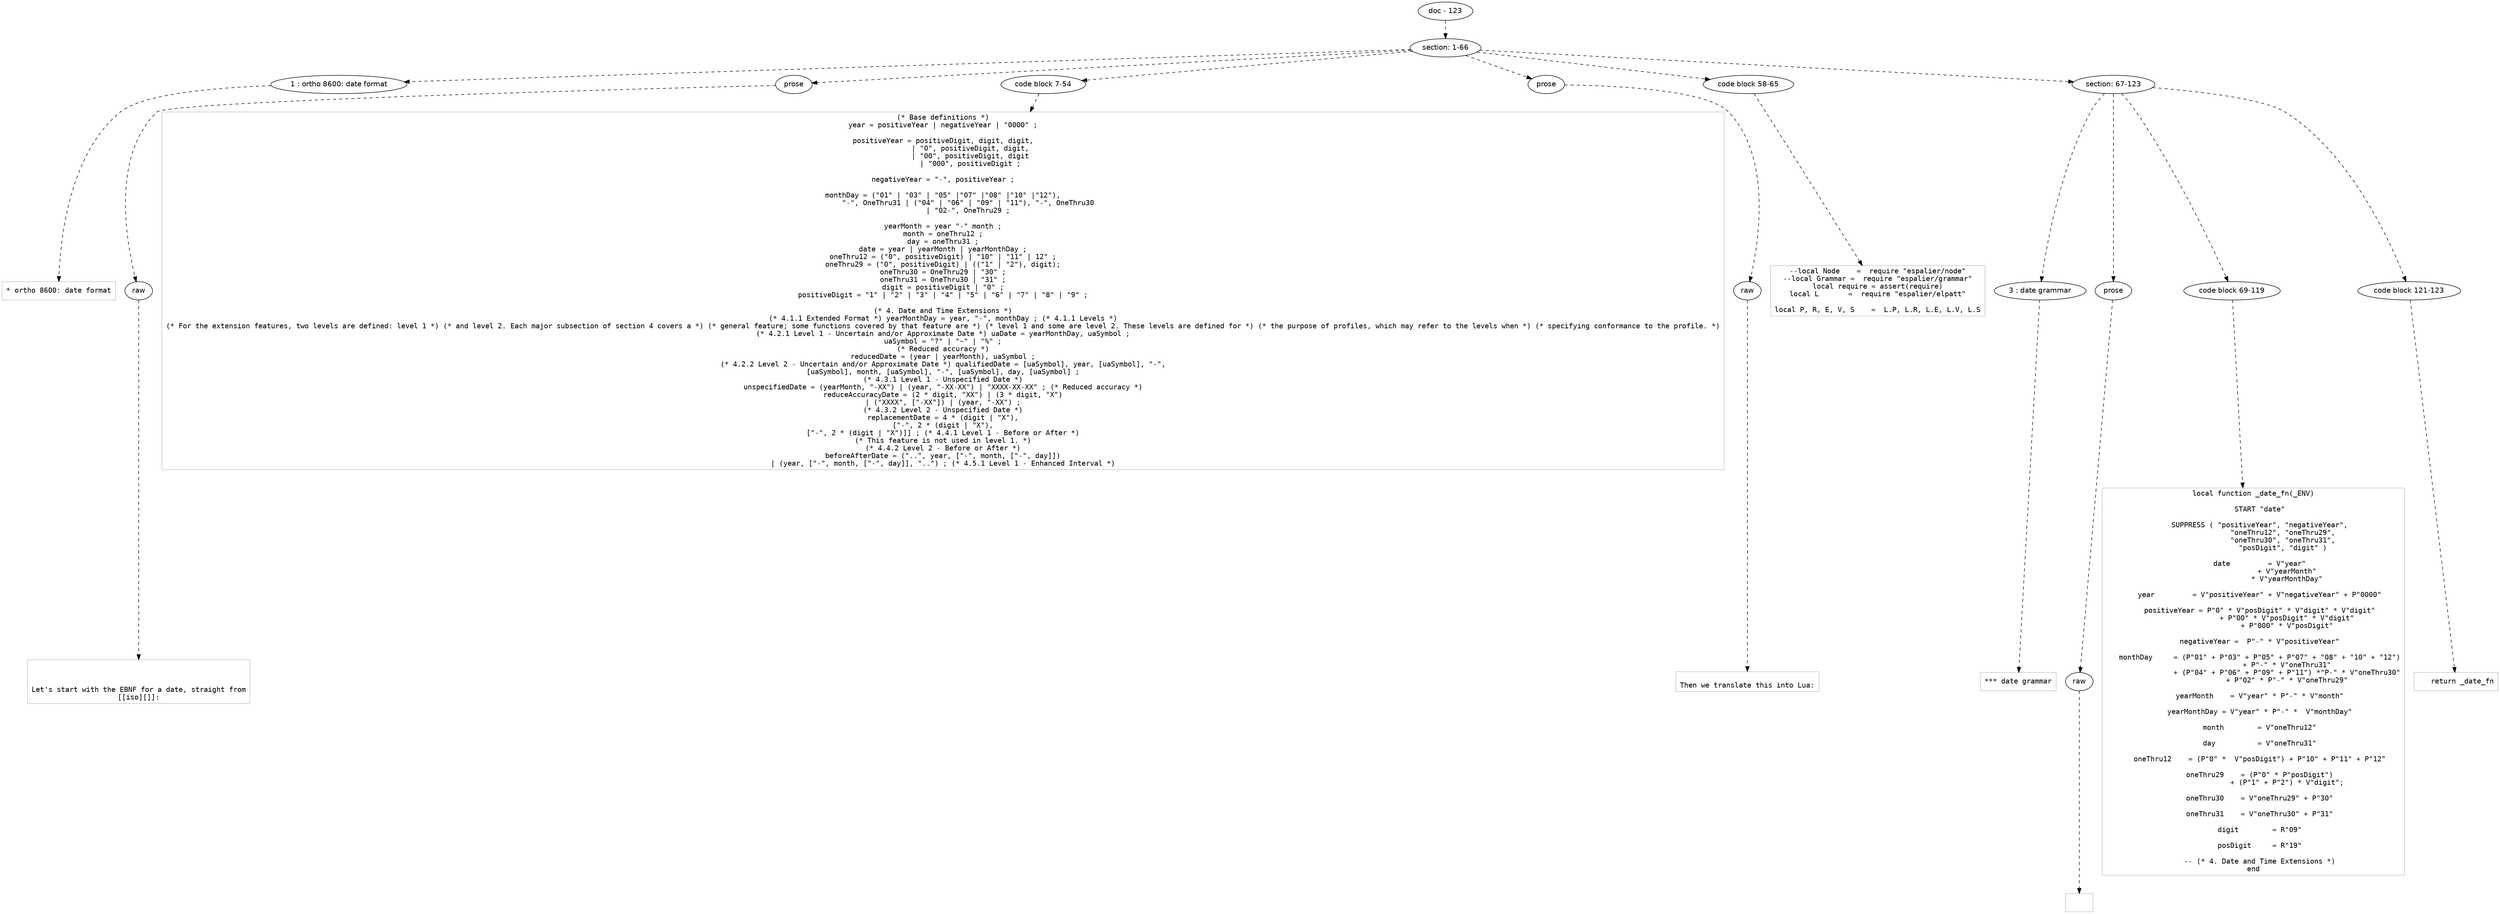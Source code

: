 digraph lpegNode {

node [fontname=Helvetica]
edge [style=dashed]

doc_0 [label="doc - 123"]


doc_0 -> { section_1}
{rank=same; section_1}

section_1 [label="section: 1-66"]


// END RANK doc_0

section_1 -> { header_2 prose_3 codeblock_4 prose_5 codeblock_6 section_7}
{rank=same; header_2 prose_3 codeblock_4 prose_5 codeblock_6 section_7}

header_2 [label="1 : ortho 8600: date format"]

prose_3 [label="prose"]

codeblock_4 [label="code block 7-54"]

prose_5 [label="prose"]

codeblock_6 [label="code block 58-65"]

section_7 [label="section: 67-123"]


// END RANK section_1

header_2 -> leaf_8
leaf_8  [color=Gray,shape=rectangle,fontname=Inconsolata,label="* ortho 8600: date format"]
// END RANK header_2

prose_3 -> { raw_9}
{rank=same; raw_9}

raw_9 [label="raw"]


// END RANK prose_3

raw_9 -> leaf_10
leaf_10  [color=Gray,shape=rectangle,fontname=Inconsolata,label="


Let's start with the EBNF for a date, straight from
[[iso][]]:
"]
// END RANK raw_9

codeblock_4 -> leaf_11
leaf_11  [color=Gray,shape=rectangle,fontname=Inconsolata,label="(* Base definitions *)
year = positiveYear | negativeYear | \"0000\" ;

positiveYear = positiveDigit, digit, digit,
             | \"0\", positiveDigit, digit,
             | \"00\", positiveDigit, digit
             | \"000\", positiveDigit ;

negativeYear = \"-\", positiveYear ;

monthDay = (\"01\" | \"03\" | \"05\" |\"07\" |\"08\" |\"10\" |\"12\"),
            \"-\", OneThru31 | (\"04\" | \"06\" | \"09\" | \"11\"), \"-\", OneThru30
            | \"02-\", OneThru29 ;

yearMonth = year \"-\" month ;
month = oneThru12 ;
day = oneThru31 ;
date = year | yearMonth | yearMonthDay ;
oneThru12 = (\"0\", positiveDigit) | \"10\" | \"11\" | 12\" ;
oneThru29 = (\"0\", positiveDigit) | ((\"1\" | \"2\"), digit);
oneThru30 = OneThru29 | \"30\" ;
oneThru31 = OneThru30 | \"31\" ;
digit = positiveDigit | \"0\" ;
positiveDigit = \"1\" | \"2\" | \"3\" | \"4\" | \"5\" | \"6\" | \"7\" | \"8\" | \"9\" ;

(* 4. Date and Time Extensions *)
(* 4.1.1 Extended Format *) yearMonthDay = year, \"-\", monthDay ; (* 4.1.1 Levels *)
(* For the extension features, two levels are defined: level 1 *) (* and level 2. Each major subsection of section 4 covers a *) (* general feature; some functions covered by that feature are *) (* level 1 and some are level 2. These levels are defined for *) (* the purpose of profiles, which may refer to the levels when *) (* specifying conformance to the profile. *)
(* 4.2.1 Level 1 - Uncertain and/or Approximate Date *) uaDate = yearMonthDay, uaSymbol ;
uaSymbol = \"?\" | \"~\" | \"%\" ;
(* Reduced accuracy *)
reducedDate = (year | yearMonth), uaSymbol ;
(* 4.2.2 Level 2 - Uncertain and/or Approximate Date *) qualifiedDate = [uaSymbol], year, [uaSymbol], \"-\",
[uaSymbol], month, [uaSymbol], \"-\", [uaSymbol], day, [uaSymbol] ;
(* 4.3.1 Level 1 - Unspecified Date *)
unspecifiedDate = (yearMonth, \"-XX\") | (year, \"-XX-XX\") | \"XXXX-XX-XX\" ; (* Reduced accuracy *)
reduceAccuracyDate = (2 * digit, \"XX\") | (3 * digit, \"X\")
| (\"XXXX\", [\"-XX\"]) | (year, \"-XX\") ;
(* 4.3.2 Level 2 - Unspecified Date *)
replacementDate = 4 * (digit | \"X\"),
[\"-\", 2 * (digit | \"X\"),
[\"-\", 2 * (digit | \"X\")]] ; (* 4.4.1 Level 1 - Before or After *)
(* This feature is not used in level 1. *)
(* 4.4.2 Level 2 - Before or After *)
beforeAfterDate = (\"..\", year, [\"-\", month, [\"-\", day]])
| (year, [\"-\", month, [\"-\", day]], \"..\") ; (* 4.5.1 Level 1 - Enhanced Interval *)"]
// END RANK codeblock_4

prose_5 -> { raw_12}
{rank=same; raw_12}

raw_12 [label="raw"]


// END RANK prose_5

raw_12 -> leaf_13
leaf_13  [color=Gray,shape=rectangle,fontname=Inconsolata,label="
Then we translate this into Lua:
"]
// END RANK raw_12

codeblock_6 -> leaf_14
leaf_14  [color=Gray,shape=rectangle,fontname=Inconsolata,label="--local Node    =  require \"espalier/node\"
--local Grammar =  require \"espalier/grammar\"
local require = assert(require)
local L       =  require \"espalier/elpatt\"

local P, R, E, V, S    =  L.P, L.R, L.E, L.V, L.S"]
// END RANK codeblock_6

section_7 -> { header_15 prose_16 codeblock_17 codeblock_18}
{rank=same; header_15 prose_16 codeblock_17 codeblock_18}

header_15 [label="3 : date grammar"]

prose_16 [label="prose"]

codeblock_17 [label="code block 69-119"]

codeblock_18 [label="code block 121-123"]


// END RANK section_7

header_15 -> leaf_19
leaf_19  [color=Gray,shape=rectangle,fontname=Inconsolata,label="*** date grammar"]
// END RANK header_15

prose_16 -> { raw_20}
{rank=same; raw_20}

raw_20 [label="raw"]


// END RANK prose_16

raw_20 -> leaf_21
leaf_21  [color=Gray,shape=rectangle,fontname=Inconsolata,label="
"]
// END RANK raw_20

codeblock_17 -> leaf_22
leaf_22  [color=Gray,shape=rectangle,fontname=Inconsolata,label="local function _date_fn(_ENV)

   START \"date\"

   SUPPRESS ( \"positiveYear\", \"negativeYear\",
              \"oneThru12\", \"oneThru29\",
              \"oneThru30\", \"oneThru31\",
              \"posDigit\", \"digit\" )

   date         = V\"year\"
                + V\"yearMonth\"
                * V\"yearMonthDay\"

   year         = V\"positiveYear\" + V\"negativeYear\" + P\"0000\"

   positiveYear = P\"0\" * V\"posDigit\" * V\"digit\" * V\"digit\"
                + P\"00\" * V\"posDigit\" * V\"digit\"
                + P\"000\" * V\"posDigit\"

   negativeYear =  P\"-\" * V\"positiveYear\"

   monthDay     = (P\"01\" + P\"03\" + P\"05\" + P\"07\" + \"08\" + \"10\" + \"12\")
                + P\"-\" * V\"oneThru31\"
                + (P\"04\" + P\"06\" + P\"09\" + P\"11\") *\"P-\" * V\"oneThru30\"
                + P\"02\" * P\"-\" * V\"oneThru29\"

   yearMonth    = V\"year\" * P\"-\" * V\"month\"

   yearMonthDay = V\"year\" * P\"-\" *  V\"monthDay\"

   month        = V\"oneThru12\"

   day          = V\"oneThru31\"

   oneThru12    = (P\"0\" *  V\"posDigit\") + P\"10\" + P\"11\" + P\"12\"

   oneThru29    = (P\"0\" * P\"posDigit\")
                + (P\"1\" + P\"2\") * V\"digit\";

   oneThru30    = V\"oneThru29\" + P\"30\"

   oneThru31    = V\"oneThru30\" + P\"31\"

   digit        = R\"09\"

   posDigit     = R\"19\"

   -- (* 4. Date and Time Extensions *)
end"]
// END RANK codeblock_17

codeblock_18 -> leaf_23
leaf_23  [color=Gray,shape=rectangle,fontname=Inconsolata,label="   return _date_fn"]
// END RANK codeblock_18


}
